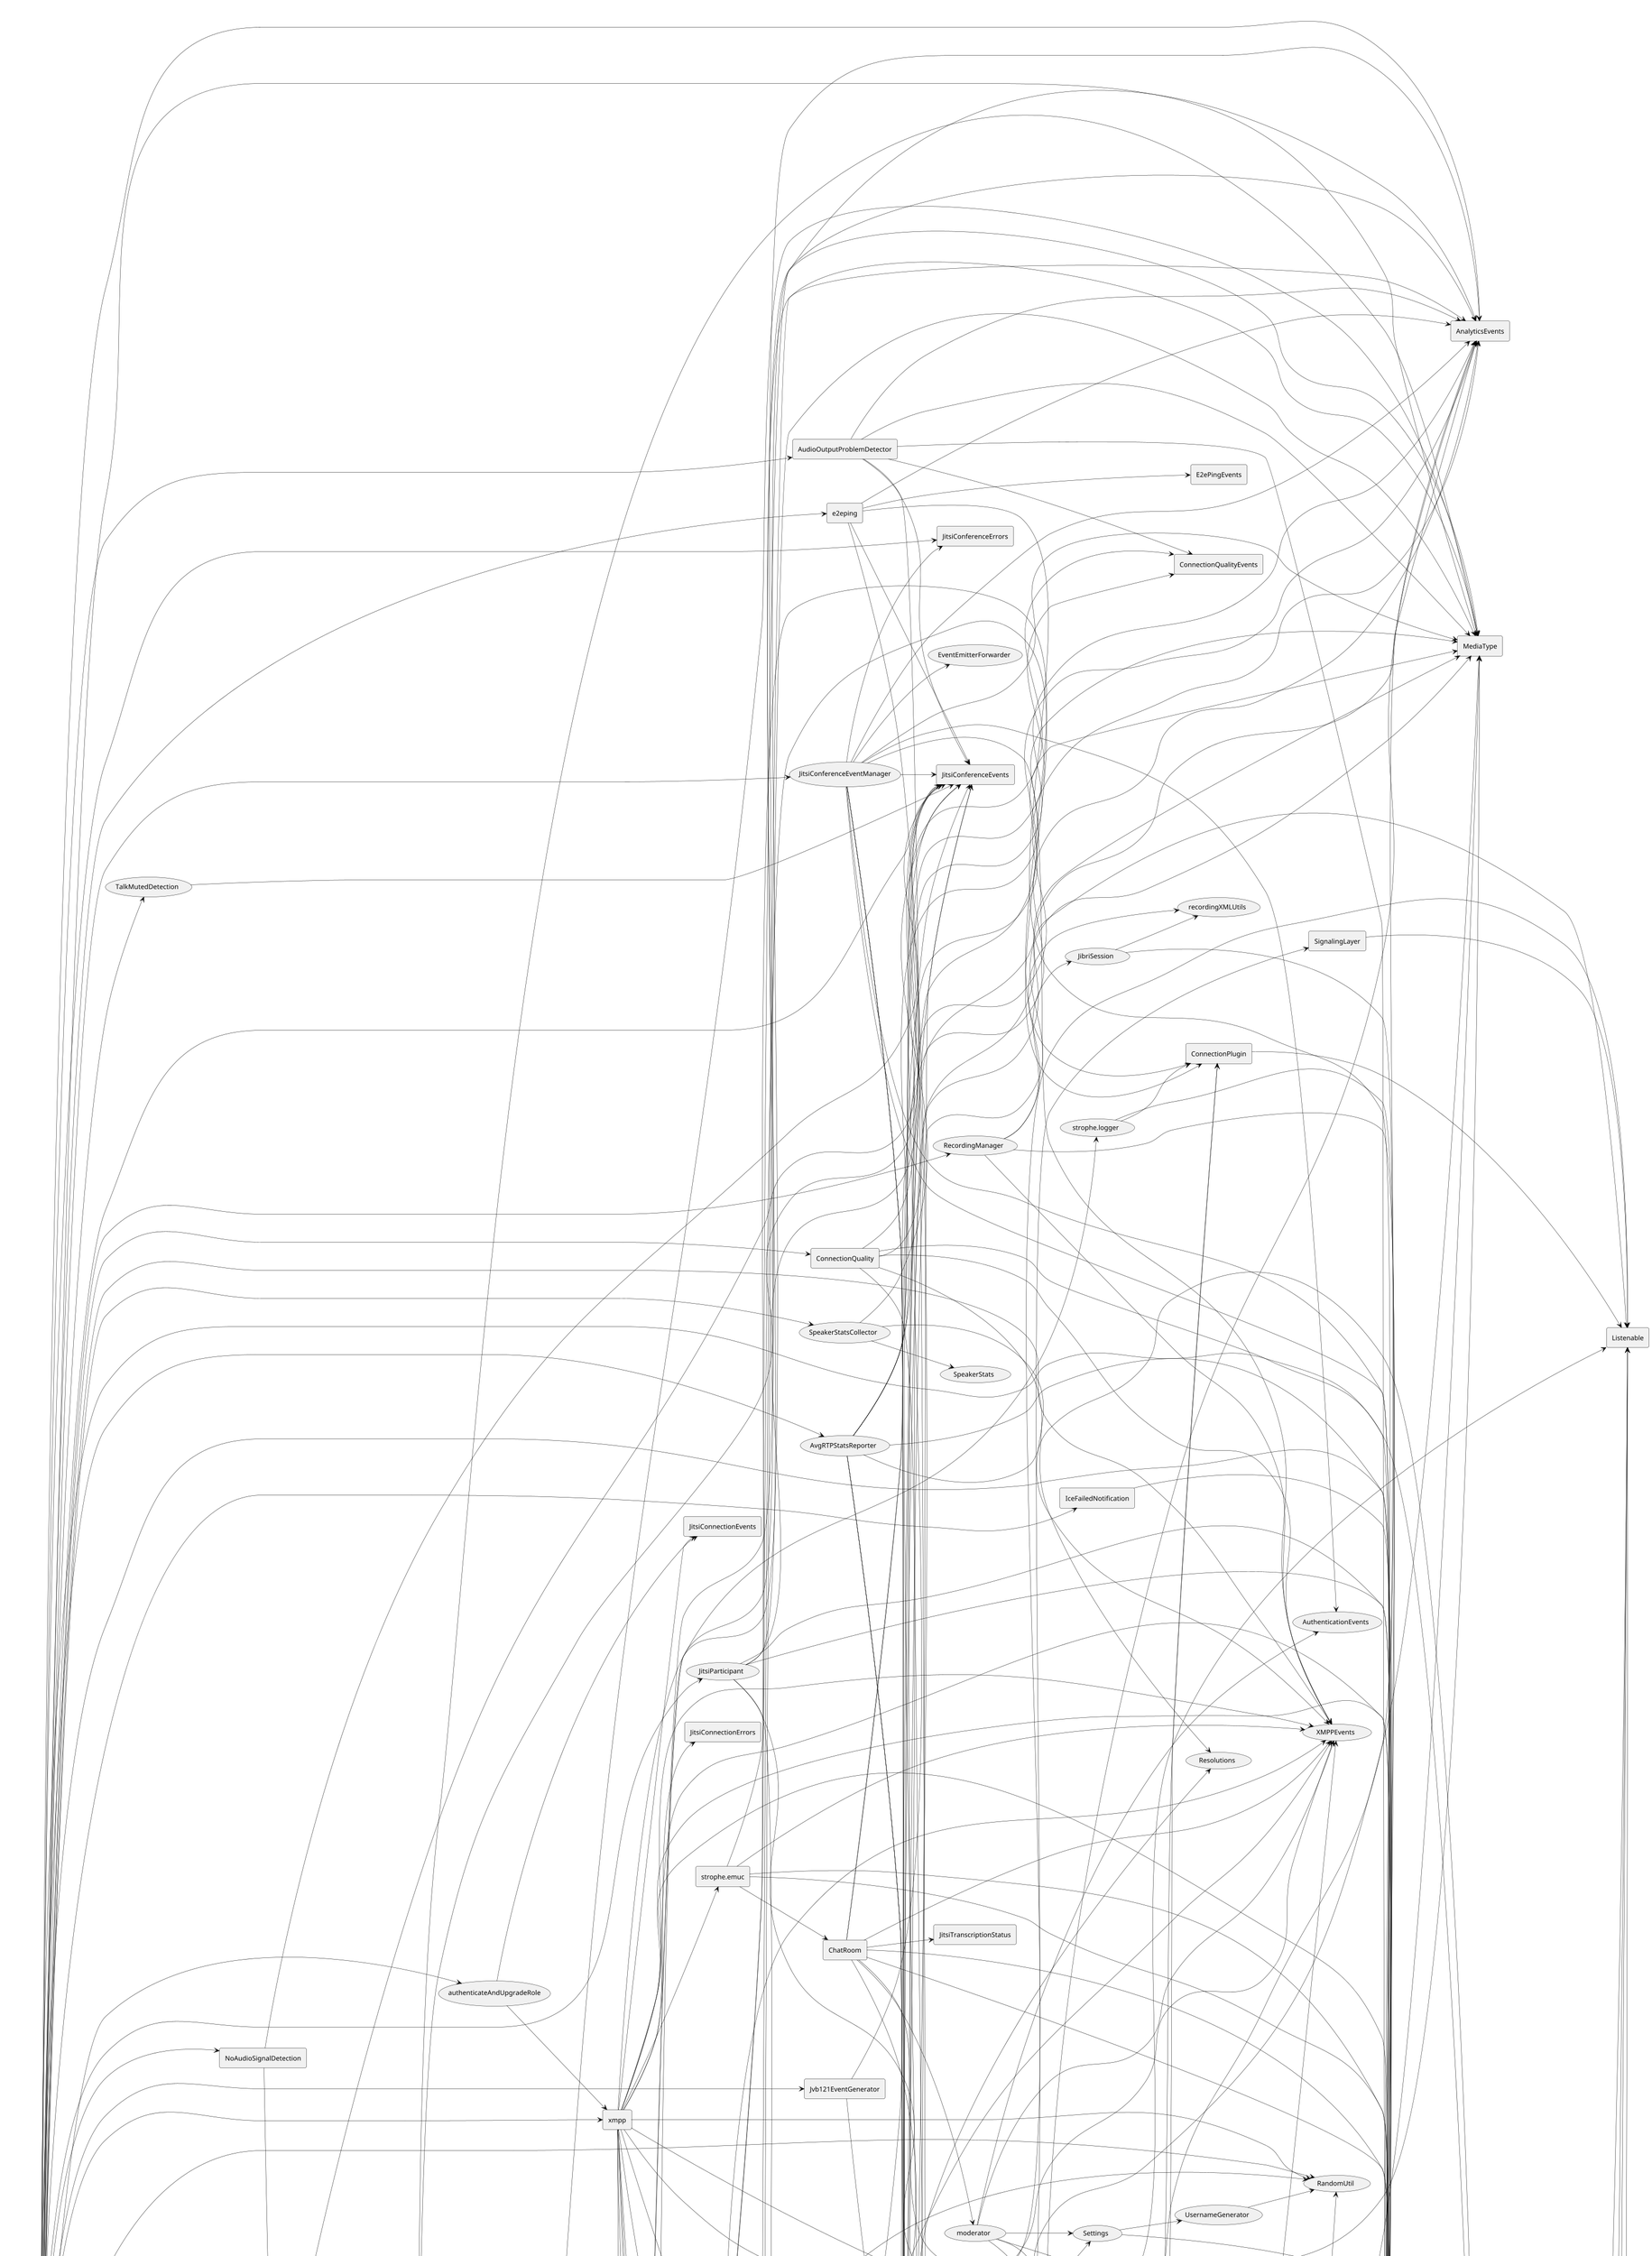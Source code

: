 @startuml

scale max 1920 width
left to right direction

skinparam nodesep 25
skinparam ranksep 50
skinparam monochrome true
skinparam shadowing false
skinparam defaultFontName Tahoma
skinparam defaultFontSize 12
skinparam roundCorner 6
skinparam dpi 150
skinparam arrowColor black
skinparam arrowThickness 0.5
skinparam packageTitleAlignment left

' oval
skinparam usecase {
  borderThickness 0.5
}

' rectangle
skinparam rectangle {
  borderThickness 0.5
}

' component
skinparam component {
  borderThickness 1
}


(JitsiConference)
(AnalyticsAdapter)
rectangle "AnalyticsEvents" as _AnalyticsEvents
rectangle "AsyncQueue" as _AsyncQueue
rectangle "AudioOutputProblemDetector" as _AudioOutputProblemDetector
(audioRecorder)
(authenticateAndUpgradeRole)
(AuthenticationEvents)
(AvgRTPStatsReporter)
rectangle "BridgeChannel" as _BridgeChannel
(browser)
rectangle "BrowserCapabilities" as _BrowserCapabilities
(CallStats)
(CameraFacingMode)
rectangle "Caps" as _Caps
rectangle "ChatRoom" as _ChatRoom
(ComponentsVersions)
rectangle "ConnectionPlugin" as _ConnectionPlugin
rectangle "ConnectionQuality" as _ConnectionQuality
rectangle "ConnectionQualityEvents" as _ConnectionQualityEvents
rectangle "DetectionEvents" as _DetectionEvents
rectangle "e2eping" as _e2eping
rectangle "E2ePingEvents" as _E2ePingEvents
(EventEmitterForwarder)
rectangle "Events" as _Events
(GlobalOnErrorHandler)
rectangle "IceFailedNotification" as _IceFailedNotification
(JibriSession)
(JingleSession)
(JingleSessionPC)
rectangle "JingleSessionState" as _JingleSessionState
rectangle "JitsiConferenceErrors" as _JitsiConferenceErrors
(JitsiConferenceEventManager)
rectangle "JitsiConferenceEvents" as _JitsiConferenceEvents
rectangle "JitsiConnectionErrors" as _JitsiConnectionErrors
rectangle "JitsiConnectionEvents" as _JitsiConnectionEvents
(JitsiLocalTrack)
(JitsiParticipant)
(JitsiRemoteTrack)
(JitsiTrack)
(JitsiTrackError)
rectangle "JitsiTrackErrors" as _JitsiTrackErrors
rectangle "JitsiTrackEvents" as _JitsiTrackEvents
rectangle "JitsiTranscriptionStatus" as _JitsiTranscriptionStatus
(JitsiVideoSIPGWSession)
rectangle "Jvb121EventGenerator" as _Jvb121EventGenerator
rectangle "Listenable" as _Listenable
(LocalSdpMunger)
(LocalStatsCollector)
(MathUtil)
rectangle "MediaType" as _MediaType
(moderator)
rectangle "NoAudioSignalDetection" as _NoAudioSignalDetection
rectangle "P2PDominantSpeakerDetection" as _P2PDominantSpeakerDetection
rectangle "ParticipantConnectionStatus" as _ParticipantConnectionStatus
(RandomUtil)
(RecordingManager)
(recordingResult)
(recordingXMLUtils)
(Resolutions)
(Retry)
(RTC)
(RTCEvents)
(RTCUtils)
(RTPStatsCollector)
rectangle "rttmonitor" as _rttmonitor
rectangle "RtxModifier" as _RtxModifier
(ScreenObtainer)
(ScriptUtil)
(SDP)
rectangle "SdpConsistency" as _SdpConsistency
(SDPDiffer)
rectangle "SdpTransformUtil" as _SdpTransformUtil
(SDPUtil)
(Settings)
rectangle "SignalingEvents" as _SignalingEvents
rectangle "SignalingLayer" as _SignalingLayer
rectangle "SignalingLayerImpl" as _SignalingLayerImpl
(SpeakerStats)
(SpeakerStatsCollector)
(statistics)
(statistics/constants)
(StringUtils)
rectangle "strophe.emuc" as _strophe_emuc
rectangle "strophe.jingle" as _strophe_jingle
(strophe.logger)
(strophe.ping)
rectangle "strophe.rayo" as _strophe_rayo
(strophe.util)
rectangle "StropheBoshLastSuccess" as _StropheBoshLastSuccess
(TalkMutedDetection)
(TraceablePeerConnection)
rectangle "TrackVADEmitter" as _TrackVADEmitter
(transcriber)
(UsernameGenerator)
rectangle "VADAudioAnalyser" as _VADAudioAnalyser
rectangle "VADNoiseDetection" as _VADNoiseDetection
rectangle "VADTalkMutedDetection" as _VADTalkMutedDetection
rectangle "VideoSIPGW" as _VideoSIPGW
rectangle "VideoSIPGWConstants" as _VideoSIPGWConstants
(VideoType)
(WebAudioUtils)
rectangle "xmpp" as _xmpp
(XmppConnection)
(XMPPEvents)

package "Dependencies" {
  [@jitsi]
  [async]
  [current-executing-script]
  [jitsi-meet-logger]
  [js-utils]
  [lodash.isequal/lodash]
  [sdp-transform]
  [strophe.js/strophe]
  [strophejs-plugin-disco]
  [strophejs-plugin-stream-management]
  [webrtc-adapter]
}

(AnalyticsAdapter) ----> _AnalyticsEvents
(AnalyticsAdapter) --> (browser)
(AnalyticsAdapter) ----> [jitsi-meet-logger]
_AsyncQueue ----> [async]
_AudioOutputProblemDetector ----> _AnalyticsEvents
_AudioOutputProblemDetector ----> _ConnectionQualityEvents
_AudioOutputProblemDetector ----> [jitsi-meet-logger]
_AudioOutputProblemDetector --> _JitsiConferenceEvents
_AudioOutputProblemDetector ----> _MediaType
_AudioOutputProblemDetector --> (statistics)
(audioRecorder) --> (recordingResult)
(authenticateAndUpgradeRole) --> _JitsiConnectionEvents
(authenticateAndUpgradeRole) --> _xmpp
(AvgRTPStatsReporter) ----> _AnalyticsEvents
(AvgRTPStatsReporter) --> (browser)
(AvgRTPStatsReporter) ----> _ConnectionQualityEvents
(AvgRTPStatsReporter) ----> [jitsi-meet-logger]
(AvgRTPStatsReporter) --> _JitsiConferenceEvents
(AvgRTPStatsReporter) ----> [lodash.isequal/lodash]
(AvgRTPStatsReporter) ----> _MediaType
(AvgRTPStatsReporter) --> (statistics)
(AvgRTPStatsReporter) ----> (VideoType)
_BridgeChannel ----> _AnalyticsEvents
_BridgeChannel --> (GlobalOnErrorHandler)
_BridgeChannel ----> [jitsi-meet-logger]
_BridgeChannel ----> (RTCEvents)
_BridgeChannel --> (statistics)
(browser) --> _BrowserCapabilities
_BrowserCapabilities ----> [jitsi-meet-logger]
_BrowserCapabilities ----> [js-utils]
(CallStats) --> (browser)
(CallStats) --> (GlobalOnErrorHandler)
(CallStats) ----> [jitsi-meet-logger]
_Caps ----> [jitsi-meet-logger]
_Caps --> _Listenable
_Caps ----> [strophe.js/strophe]
_Caps ----> (XMPPEvents)
_ChatRoom --> (GlobalOnErrorHandler)
_ChatRoom ----> [jitsi-meet-logger]
_ChatRoom --> _JitsiTranscriptionStatus
_ChatRoom --> _Listenable
_ChatRoom ----> _MediaType
_ChatRoom --> (moderator)
_ChatRoom ----> [strophe.js/strophe]
_ChatRoom --> (XmppConnection)
_ChatRoom ----> (XMPPEvents)
(ComponentsVersions) ----> [jitsi-meet-logger]
(ComponentsVersions) --> (statistics)
_ConnectionPlugin --> _Listenable
_ConnectionQuality ----> _ConnectionQualityEvents
_ConnectionQuality ----> [jitsi-meet-logger]
_ConnectionQuality --> _JitsiConferenceEvents
_ConnectionQuality ----> (Resolutions)
_ConnectionQuality ----> (VideoType)
_ConnectionQuality ----> (XMPPEvents)
_e2eping ----> _AnalyticsEvents
_e2eping ----> _E2ePingEvents
_e2eping ----> [jitsi-meet-logger]
_e2eping --> _JitsiConferenceEvents
_e2eping --> (statistics)
_IceFailedNotification ----> [jitsi-meet-logger]
(JibriSession) --> (recordingXMLUtils)
(JibriSession) ----> [strophe.js/strophe]
(JingleSession) --> _JingleSessionState
(JingleSession) ----> [jitsi-meet-logger]
(JingleSessionPC) ----> _AnalyticsEvents
(JingleSessionPC) --> _AsyncQueue
(JingleSessionPC) --> (GlobalOnErrorHandler)
(JingleSessionPC) --> (JingleSession)
(JingleSessionPC) --> _JingleSessionState
(JingleSessionPC) ----> [jitsi-meet-logger]
(JingleSessionPC) ----> (RTCEvents)
(JingleSessionPC) --> (SDP)
(JingleSessionPC) --> (SDPDiffer)
(JingleSessionPC) --> (SDPUtil)
(JingleSessionPC) --> _SignalingLayerImpl
(JingleSessionPC) --> (statistics)
(JingleSessionPC) --> (StringUtils)
(JingleSessionPC) ----> [strophe.js/strophe]
(JingleSessionPC) --> (XmppConnection)
(JingleSessionPC) ----> (XMPPEvents)
(JitsiConference) --> _AnalyticsEvents
(JitsiConference) --> _AudioOutputProblemDetector
(JitsiConference) --> (authenticateAndUpgradeRole)
(JitsiConference) --> (AvgRTPStatsReporter)
(JitsiConference) --> (browser)
(JitsiConference) --> (ComponentsVersions)
(JitsiConference) --> _ConnectionQuality
(JitsiConference) --> _DetectionEvents
(JitsiConference) --> _e2eping
(JitsiConference) --> (GlobalOnErrorHandler)
(JitsiConference) --> _IceFailedNotification
(JitsiConference) --> [jitsi-meet-logger]
(JitsiConference) --> _JitsiConferenceErrors
(JitsiConference) --> (JitsiConferenceEventManager)
(JitsiConference) --> _JitsiConferenceEvents
(JitsiConference) --> (JitsiParticipant)
(JitsiConference) --> (JitsiTrackError)
(JitsiConference) --> _JitsiTrackErrors
(JitsiConference) --> _JitsiTrackEvents
(JitsiConference) --> _Jvb121EventGenerator
(JitsiConference) --> [lodash.isequal/lodash]
(JitsiConference) --> _MediaType
(JitsiConference) --> _NoAudioSignalDetection
(JitsiConference) --> _P2PDominantSpeakerDetection
(JitsiConference) --> _ParticipantConnectionStatus
(JitsiConference) --> (RandomUtil)
(JitsiConference) --> (RecordingManager)
(JitsiConference) --> (RTC)
(JitsiConference) --> (RTCEvents)
(JitsiConference) --> _rttmonitor
(JitsiConference) --> (Settings)
(JitsiConference) --> (SpeakerStatsCollector)
(JitsiConference) --> (statistics)
(JitsiConference) --> [strophe.js/strophe]
(JitsiConference) --> (TalkMutedDetection)
(JitsiConference) --> (transcriber)
(JitsiConference) --> _VADAudioAnalyser
(JitsiConference) --> _VADNoiseDetection
(JitsiConference) --> _VADTalkMutedDetection
(JitsiConference) --> _VideoSIPGW
(JitsiConference) --> _VideoSIPGWConstants
(JitsiConference) --> (VideoType)
(JitsiConference) --> _xmpp
(JitsiConference) --> (XMPPEvents)
(JitsiConferenceEventManager) --> _AnalyticsEvents
(JitsiConferenceEventManager) --> (AuthenticationEvents)
(JitsiConferenceEventManager) --> (EventEmitterForwarder)
(JitsiConferenceEventManager) --> [jitsi-meet-logger]
(JitsiConferenceEventManager) --> _JitsiConferenceErrors
(JitsiConferenceEventManager) --> _JitsiConferenceEvents
(JitsiConferenceEventManager) --> _MediaType
(JitsiConferenceEventManager) --> (RTCEvents)
(JitsiConferenceEventManager) --> (statistics)
(JitsiConferenceEventManager) --> [strophe.js/strophe]
(JitsiConferenceEventManager) --> (VideoType)
(JitsiConferenceEventManager) --> (XMPPEvents)
(JitsiLocalTrack) ----> _AnalyticsEvents
(JitsiLocalTrack) --> (browser)
(JitsiLocalTrack) ----> (CameraFacingMode)
(JitsiLocalTrack) ----> [jitsi-meet-logger]
(JitsiLocalTrack) --> (JitsiTrack)
(JitsiLocalTrack) --> (JitsiTrackError)
(JitsiLocalTrack) --> _JitsiTrackErrors
(JitsiLocalTrack) --> _JitsiTrackEvents
(JitsiLocalTrack) ----> _MediaType
(JitsiLocalTrack) ----> (RTCEvents)
(JitsiLocalTrack) --> (RTCUtils)
(JitsiLocalTrack) --> (statistics)
(JitsiLocalTrack) ----> (VideoType)
(JitsiParticipant) --> _Caps
(JitsiParticipant) --> [jitsi-meet-logger]
(JitsiParticipant) --> _JitsiConferenceEvents
(JitsiParticipant) --> _MediaType
(JitsiParticipant) --> _ParticipantConnectionStatus
(JitsiParticipant) --> [strophe.js/strophe]
(JitsiRemoteTrack) ----> _AnalyticsEvents
(JitsiRemoteTrack) ----> [jitsi-meet-logger]
(JitsiRemoteTrack) --> (JitsiTrack)
(JitsiRemoteTrack) --> _JitsiTrackEvents
(JitsiRemoteTrack) ----> (RTCEvents)
(JitsiRemoteTrack) --> (statistics)
(JitsiTrack) ----> [jitsi-meet-logger]
(JitsiTrack) --> _JitsiTrackEvents
(JitsiTrack) ----> _MediaType
(JitsiTrack) --> (RTCUtils)
(JitsiTrackError) --> _JitsiTrackErrors
(JitsiVideoSIPGWSession) ----> [jitsi-meet-logger]
(JitsiVideoSIPGWSession) --> _Listenable
(JitsiVideoSIPGWSession) ----> [strophe.js/strophe]
(JitsiVideoSIPGWSession) --> _VideoSIPGWConstants
_Jvb121EventGenerator ----> [jitsi-meet-logger]
_Jvb121EventGenerator --> _JitsiConferenceEvents
(LocalSdpMunger) ----> [jitsi-meet-logger]
(LocalSdpMunger) ----> _MediaType
(LocalSdpMunger) --> _SdpTransformUtil
(moderator) ----> (AuthenticationEvents)
(moderator) --> (GlobalOnErrorHandler)
(moderator) ----> [jitsi-meet-logger]
(moderator) --> (Settings)
(moderator) ----> [strophe.js/strophe]
(moderator) ----> (XMPPEvents)
_NoAudioSignalDetection --> _DetectionEvents
_NoAudioSignalDetection --> _JitsiConferenceEvents
_P2PDominantSpeakerDetection --> _JitsiConferenceEvents
_P2PDominantSpeakerDetection ----> (RTCEvents)
_ParticipantConnectionStatus ----> _AnalyticsEvents
_ParticipantConnectionStatus --> (browser)
_ParticipantConnectionStatus ----> [jitsi-meet-logger]
_ParticipantConnectionStatus --> _JitsiConferenceEvents
_ParticipantConnectionStatus --> _JitsiTrackEvents
_ParticipantConnectionStatus ----> _MediaType
_ParticipantConnectionStatus ----> (RTCEvents)
_ParticipantConnectionStatus --> (statistics)
(RecordingManager) --> (JibriSession)
(RecordingManager) ----> [jitsi-meet-logger]
(RecordingManager) --> (recordingXMLUtils)
(RecordingManager) ----> (XMPPEvents)
(RTC) --> _BridgeChannel
(RTC) --> (browser)
(RTC) --> (GlobalOnErrorHandler)
(RTC) ----> [jitsi-meet-logger]
(RTC) --> _JitsiConferenceEvents
(RTC) --> (JitsiLocalTrack)
(RTC) --> _Listenable
(RTC) --> (MathUtil)
(RTC) ----> _MediaType
(RTC) ----> (RTCEvents)
(RTC) --> (RTCUtils)
(RTC) --> (statistics)
(RTC) --> (TraceablePeerConnection)
(RTC) ----> (VideoType)
(RTCUtils) ----> _AnalyticsEvents
(RTCUtils) --> (browser)
(RTCUtils) ----> (CameraFacingMode)
(RTCUtils) --> (GlobalOnErrorHandler)
(RTCUtils) ----> [jitsi-meet-logger]
(RTCUtils) --> (JitsiTrackError)
(RTCUtils) --> _Listenable
(RTCUtils) ----> _MediaType
(RTCUtils) ----> (Resolutions)
(RTCUtils) ----> (RTCEvents)
(RTCUtils) --> (ScreenObtainer)
(RTCUtils) --> (SDPUtil)
(RTCUtils) --> (statistics)
(RTCUtils) ----> (VideoType)
(RTCUtils) ----> [webrtc-adapter]
(RTPStatsCollector) --> (browser)
(RTPStatsCollector) ----> _Events
(RTPStatsCollector) --> (GlobalOnErrorHandler)
(RTPStatsCollector) ----> [jitsi-meet-logger]
(RTPStatsCollector) ----> [js-utils]
(RTPStatsCollector) ----> _MediaType
_rttmonitor ----> _AnalyticsEvents
_rttmonitor --> (browser)
_rttmonitor ----> [jitsi-meet-logger]
_rttmonitor --> (RTCUtils)
_rttmonitor --> (statistics)
_RtxModifier ----> [jitsi-meet-logger]
_RtxModifier --> _SdpTransformUtil
_RtxModifier --> (SDPUtil)
(ScreenObtainer) --> (browser)
(ScreenObtainer) --> (GlobalOnErrorHandler)
(ScreenObtainer) ----> [jitsi-meet-logger]
(ScreenObtainer) --> (JitsiTrackError)
(ScreenObtainer) --> _JitsiTrackErrors
(ScriptUtil) ----> [current-executing-script]
(SDP) --> (SDPUtil)
_SdpConsistency ----> [jitsi-meet-logger]
_SdpConsistency --> _SdpTransformUtil
(SDPDiffer) --> (SDPUtil)
_SdpTransformUtil ----> [sdp-transform]
(SDPUtil) --> (browser)
(SDPUtil) ----> [jitsi-meet-logger]
(SDPUtil) --> (RandomUtil)
(Settings) ----> [jitsi-meet-logger]
(Settings) --> (UsernameGenerator)
_SignalingLayer ----> _Listenable
_SignalingLayerImpl ----> [jitsi-meet-logger]
_SignalingLayerImpl ----> _MediaType
_SignalingLayerImpl ----> _SignalingEvents
_SignalingLayerImpl ----> _SignalingLayer
(SpeakerStatsCollector) --> _JitsiConferenceEvents
(SpeakerStatsCollector) --> (SpeakerStats)
(SpeakerStatsCollector) ----> (XMPPEvents)
(statistics) --> (AnalyticsAdapter)
(statistics) ----> _AnalyticsEvents
(statistics) --> (browser)
(statistics) --> (CallStats)
(statistics) ----> _Events
(statistics) ----> [jitsi-meet-logger]
(statistics) --> (JitsiTrackError)
(statistics) --> (LocalStatsCollector)
(statistics) --> (RTPStatsCollector)
(statistics) --> (ScriptUtil)
(statistics) ----> (statistics/constants)
_strophe_emuc --> _ChatRoom
_strophe_emuc --> _ConnectionPlugin
_strophe_emuc ----> [jitsi-meet-logger]
_strophe_emuc ----> [strophe.js/strophe]
_strophe_emuc ----> (XMPPEvents)
_strophe_jingle ----> _AnalyticsEvents
_strophe_jingle --> _ConnectionPlugin
_strophe_jingle --> (GlobalOnErrorHandler)
_strophe_jingle --> (JingleSessionPC)
_strophe_jingle ----> [jitsi-meet-logger]
_strophe_jingle --> (RandomUtil)
_strophe_jingle --> (statistics)
_strophe_jingle ----> [strophe.js/strophe]
_strophe_jingle ----> (XMPPEvents)
(strophe.logger) --> _ConnectionPlugin
(strophe.logger) ----> [strophe.js/strophe]
(strophe.ping) --> _ConnectionPlugin
(strophe.ping) --> (GlobalOnErrorHandler)
(strophe.ping) ----> [jitsi-meet-logger]
(strophe.ping) ----> [strophe.js/strophe]
_strophe_rayo --> _ConnectionPlugin
_strophe_rayo ----> [jitsi-meet-logger]
_strophe_rayo ----> [strophe.js/strophe]
(strophe.util) --> (GlobalOnErrorHandler)
(strophe.util) ----> [jitsi-meet-logger]
(strophe.util) ----> [strophe.js/strophe]
(TalkMutedDetection) --> _JitsiConferenceEvents
(TraceablePeerConnection) ----> [@jitsi]
(TraceablePeerConnection) --> (browser)
(TraceablePeerConnection) --> (GlobalOnErrorHandler)
(TraceablePeerConnection) ----> [jitsi-meet-logger]
(TraceablePeerConnection) --> (JitsiRemoteTrack)
(TraceablePeerConnection) --> _JitsiTrackEvents
(TraceablePeerConnection) --> (LocalSdpMunger)
(TraceablePeerConnection) ----> _MediaType
(TraceablePeerConnection) --> (RTC)
(TraceablePeerConnection) ----> (RTCEvents)
(TraceablePeerConnection) --> (RTCUtils)
(TraceablePeerConnection) --> _RtxModifier
(TraceablePeerConnection) --> (SDP)
(TraceablePeerConnection) ----> [sdp-transform]
(TraceablePeerConnection) --> _SdpConsistency
(TraceablePeerConnection) --> _SdpTransformUtil
(TraceablePeerConnection) --> (SDPUtil)
(TraceablePeerConnection) ----> _SignalingEvents
_TrackVADEmitter --> _DetectionEvents
_TrackVADEmitter --> (RTC)
_TrackVADEmitter --> (WebAudioUtils)
(transcriber) --> (audioRecorder)
(UsernameGenerator) --> (RandomUtil)
_VADAudioAnalyser --> _DetectionEvents
_VADAudioAnalyser ----> [jitsi-meet-logger]
_VADAudioAnalyser --> _JitsiConferenceEvents
_VADAudioAnalyser --> _TrackVADEmitter
_VADNoiseDetection --> _DetectionEvents
_VADNoiseDetection --> (MathUtil)
_VADTalkMutedDetection --> _DetectionEvents
_VADTalkMutedDetection --> (MathUtil)
_VideoSIPGW ----> [jitsi-meet-logger]
_VideoSIPGW --> (JitsiVideoSIPGWSession)
_VideoSIPGW --> _VideoSIPGWConstants
_VideoSIPGW ----> (XMPPEvents)
_xmpp --> (browser)
_xmpp --> _Caps
_xmpp --> (GlobalOnErrorHandler)
_xmpp ----> [jitsi-meet-logger]
_xmpp --> _JitsiConnectionErrors
_xmpp --> _JitsiConnectionEvents
_xmpp --> _Listenable
_xmpp --> (RandomUtil)
_xmpp --> _strophe_emuc
_xmpp --> _strophe_jingle
_xmpp ----> [strophe.js/strophe]
_xmpp --> (strophe.logger)
_xmpp --> (strophe.ping)
_xmpp --> _strophe_rayo
_xmpp --> (strophe.util)
_xmpp ----> [strophejs-plugin-disco]
_xmpp --> (XmppConnection)
_xmpp ----> (XMPPEvents)
(XmppConnection) ----> [jitsi-meet-logger]
(XmppConnection) --> _Listenable
(XmppConnection) --> (Retry)
(XmppConnection) ----> [strophe.js/strophe]
(XmppConnection) --> _StropheBoshLastSuccess
(XmppConnection) ----> [strophejs-plugin-stream-management]

@enduml
